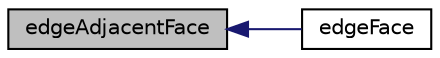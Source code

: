 digraph "edgeAdjacentFace"
{
  bgcolor="transparent";
  edge [fontname="Helvetica",fontsize="10",labelfontname="Helvetica",labelfontsize="10"];
  node [fontname="Helvetica",fontsize="10",shape=record];
  rankdir="LR";
  Node1 [label="edgeAdjacentFace",height=0.2,width=0.4,color="black", fillcolor="grey75", style="filled", fontcolor="black"];
  Node1 -> Node2 [dir="back",color="midnightblue",fontsize="10",style="solid",fontname="Helvetica"];
  Node2 [label="edgeFace",height=0.2,width=0.4,color="black",URL="$a02641.html#a84c42b4c2fc2c56faab76822664cd96e",tooltip="Return first face adjacent to the given edge. "];
}
